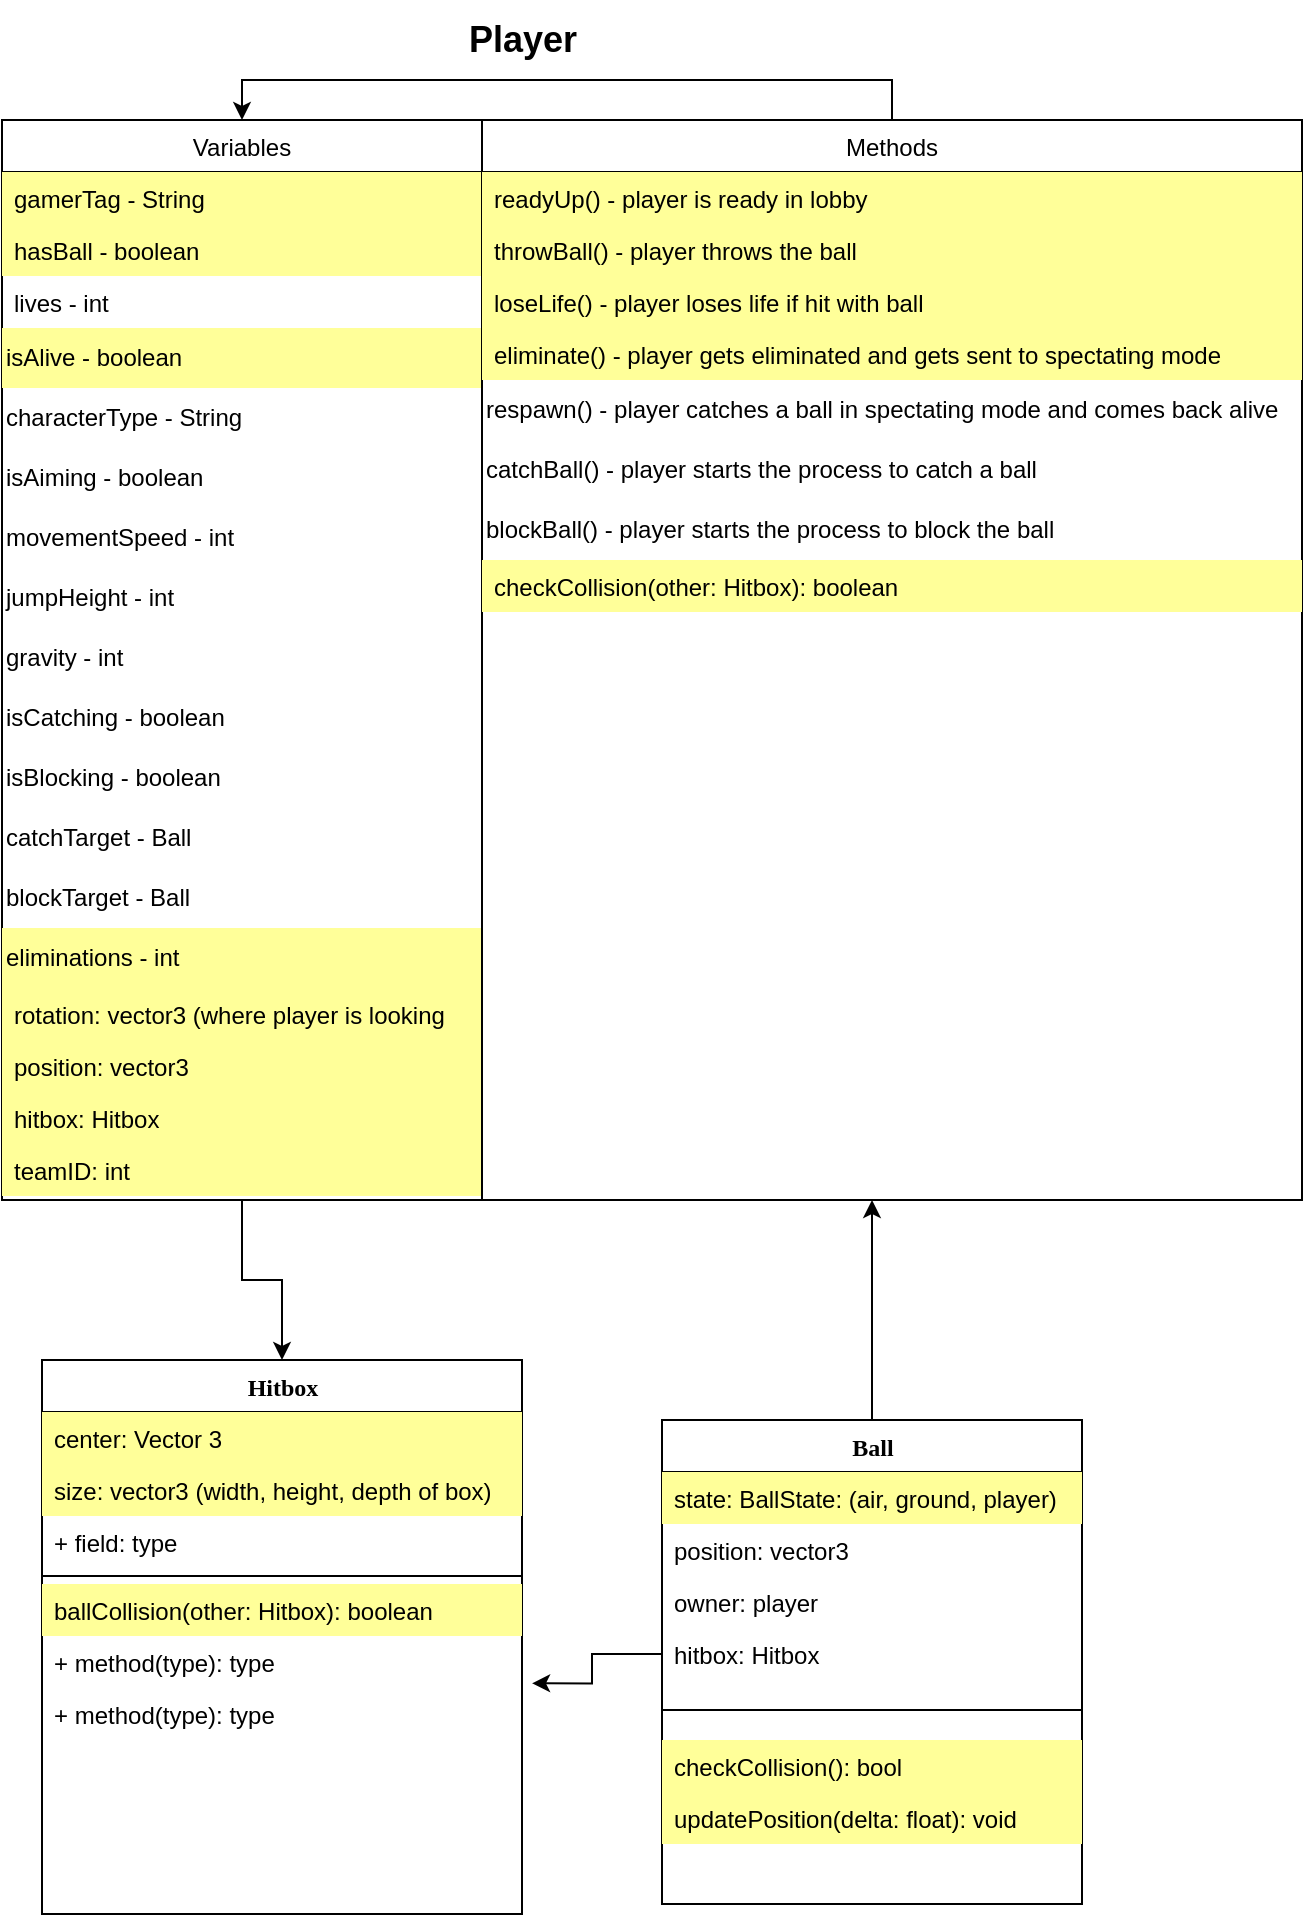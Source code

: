 <mxfile version="26.2.15">
  <diagram id="C5RBs43oDa-KdzZeNtuy" name="Page-1">
    <mxGraphModel dx="1975" dy="875" grid="1" gridSize="10" guides="1" tooltips="1" connect="1" arrows="1" fold="1" page="1" pageScale="1" pageWidth="827" pageHeight="1169" math="0" shadow="0">
      <root>
        <mxCell id="WIyWlLk6GJQsqaUBKTNV-0" />
        <mxCell id="WIyWlLk6GJQsqaUBKTNV-1" parent="WIyWlLk6GJQsqaUBKTNV-0" />
        <mxCell id="zkfFHV4jXpPFQw0GAbJ--0" value="Variables" style="swimlane;fontStyle=0;align=center;verticalAlign=top;childLayout=stackLayout;horizontal=1;startSize=26;horizontalStack=0;resizeParent=1;resizeLast=0;collapsible=1;marginBottom=0;rounded=0;shadow=0;strokeWidth=1;" parent="WIyWlLk6GJQsqaUBKTNV-1" vertex="1">
          <mxGeometry x="40" y="80" width="240" height="540" as="geometry">
            <mxRectangle x="230" y="140" width="160" height="26" as="alternateBounds" />
          </mxGeometry>
        </mxCell>
        <mxCell id="zkfFHV4jXpPFQw0GAbJ--1" value="gamerTag - String" style="text;align=left;verticalAlign=top;spacingLeft=4;spacingRight=4;overflow=hidden;rotatable=0;points=[[0,0.5],[1,0.5]];portConstraint=eastwest;fillColor=#FFFF99;" parent="zkfFHV4jXpPFQw0GAbJ--0" vertex="1">
          <mxGeometry y="26" width="240" height="26" as="geometry" />
        </mxCell>
        <mxCell id="zkfFHV4jXpPFQw0GAbJ--3" value="hasBall - boolean" style="text;align=left;verticalAlign=top;spacingLeft=4;spacingRight=4;overflow=hidden;rotatable=0;points=[[0,0.5],[1,0.5]];portConstraint=eastwest;rounded=0;shadow=0;html=0;fillColor=#FFFF99;" parent="zkfFHV4jXpPFQw0GAbJ--0" vertex="1">
          <mxGeometry y="52" width="240" height="26" as="geometry" />
        </mxCell>
        <mxCell id="zkfFHV4jXpPFQw0GAbJ--5" value="lives - int" style="text;align=left;verticalAlign=top;spacingLeft=4;spacingRight=4;overflow=hidden;rotatable=0;points=[[0,0.5],[1,0.5]];portConstraint=eastwest;" parent="zkfFHV4jXpPFQw0GAbJ--0" vertex="1">
          <mxGeometry y="78" width="240" height="26" as="geometry" />
        </mxCell>
        <mxCell id="HwjWNNdyg6h4gdvFEkC3-0" value="isAlive - boolean" style="text;html=1;align=left;verticalAlign=middle;whiteSpace=wrap;rounded=0;fillColor=#FFFF99;" parent="zkfFHV4jXpPFQw0GAbJ--0" vertex="1">
          <mxGeometry y="104" width="240" height="30" as="geometry" />
        </mxCell>
        <mxCell id="HwjWNNdyg6h4gdvFEkC3-1" value="characterType - String" style="text;html=1;align=left;verticalAlign=middle;whiteSpace=wrap;rounded=0;" parent="zkfFHV4jXpPFQw0GAbJ--0" vertex="1">
          <mxGeometry y="134" width="240" height="30" as="geometry" />
        </mxCell>
        <mxCell id="HwjWNNdyg6h4gdvFEkC3-2" value="isAiming - boolean" style="text;html=1;align=left;verticalAlign=middle;whiteSpace=wrap;rounded=0;" parent="zkfFHV4jXpPFQw0GAbJ--0" vertex="1">
          <mxGeometry y="164" width="240" height="30" as="geometry" />
        </mxCell>
        <mxCell id="HwjWNNdyg6h4gdvFEkC3-3" value="movementSpeed - int" style="text;html=1;align=left;verticalAlign=middle;whiteSpace=wrap;rounded=0;" parent="zkfFHV4jXpPFQw0GAbJ--0" vertex="1">
          <mxGeometry y="194" width="240" height="30" as="geometry" />
        </mxCell>
        <mxCell id="HwjWNNdyg6h4gdvFEkC3-4" value="jumpHeight - int" style="text;html=1;align=left;verticalAlign=middle;whiteSpace=wrap;rounded=0;" parent="zkfFHV4jXpPFQw0GAbJ--0" vertex="1">
          <mxGeometry y="224" width="240" height="30" as="geometry" />
        </mxCell>
        <mxCell id="HwjWNNdyg6h4gdvFEkC3-5" value="gravity - int" style="text;html=1;align=left;verticalAlign=middle;whiteSpace=wrap;rounded=0;" parent="zkfFHV4jXpPFQw0GAbJ--0" vertex="1">
          <mxGeometry y="254" width="240" height="30" as="geometry" />
        </mxCell>
        <mxCell id="HwjWNNdyg6h4gdvFEkC3-23" value="isCatching - boolean" style="text;html=1;align=left;verticalAlign=middle;whiteSpace=wrap;rounded=0;" parent="zkfFHV4jXpPFQw0GAbJ--0" vertex="1">
          <mxGeometry y="284" width="240" height="30" as="geometry" />
        </mxCell>
        <mxCell id="HwjWNNdyg6h4gdvFEkC3-24" value="isBlocking - boolean" style="text;html=1;align=left;verticalAlign=middle;whiteSpace=wrap;rounded=0;" parent="zkfFHV4jXpPFQw0GAbJ--0" vertex="1">
          <mxGeometry y="314" width="240" height="30" as="geometry" />
        </mxCell>
        <mxCell id="HwjWNNdyg6h4gdvFEkC3-25" value="catchTarget - Ball" style="text;html=1;align=left;verticalAlign=middle;whiteSpace=wrap;rounded=0;" parent="zkfFHV4jXpPFQw0GAbJ--0" vertex="1">
          <mxGeometry y="344" width="240" height="30" as="geometry" />
        </mxCell>
        <mxCell id="HwjWNNdyg6h4gdvFEkC3-26" value="blockTarget - Ball" style="text;html=1;align=left;verticalAlign=middle;whiteSpace=wrap;rounded=0;" parent="zkfFHV4jXpPFQw0GAbJ--0" vertex="1">
          <mxGeometry y="374" width="240" height="30" as="geometry" />
        </mxCell>
        <mxCell id="HwjWNNdyg6h4gdvFEkC3-27" value="eliminations - int" style="text;html=1;align=left;verticalAlign=middle;whiteSpace=wrap;rounded=0;fillColor=#FFFF99;" parent="zkfFHV4jXpPFQw0GAbJ--0" vertex="1">
          <mxGeometry y="404" width="240" height="30" as="geometry" />
        </mxCell>
        <mxCell id="Yqa2UdryGtxS3ovXZVIz-58" value="rotation: vector3 (where player is looking" style="text;html=1;strokeColor=none;fillColor=#FFFF99;align=left;verticalAlign=top;spacingLeft=4;spacingRight=4;whiteSpace=wrap;overflow=hidden;rotatable=0;points=[[0,0.5],[1,0.5]];portConstraint=eastwest;" vertex="1" parent="zkfFHV4jXpPFQw0GAbJ--0">
          <mxGeometry y="434" width="240" height="26" as="geometry" />
        </mxCell>
        <mxCell id="Yqa2UdryGtxS3ovXZVIz-57" value="position: vector3" style="text;html=1;strokeColor=none;fillColor=#FFFF99;align=left;verticalAlign=top;spacingLeft=4;spacingRight=4;whiteSpace=wrap;overflow=hidden;rotatable=0;points=[[0,0.5],[1,0.5]];portConstraint=eastwest;" vertex="1" parent="zkfFHV4jXpPFQw0GAbJ--0">
          <mxGeometry y="460" width="240" height="26" as="geometry" />
        </mxCell>
        <mxCell id="Yqa2UdryGtxS3ovXZVIz-59" value="hitbox: Hitbox" style="text;html=1;strokeColor=none;fillColor=#FFFF99;align=left;verticalAlign=top;spacingLeft=4;spacingRight=4;whiteSpace=wrap;overflow=hidden;rotatable=0;points=[[0,0.5],[1,0.5]];portConstraint=eastwest;" vertex="1" parent="zkfFHV4jXpPFQw0GAbJ--0">
          <mxGeometry y="486" width="240" height="26" as="geometry" />
        </mxCell>
        <mxCell id="Yqa2UdryGtxS3ovXZVIz-60" value="teamID: int" style="text;html=1;strokeColor=none;fillColor=#FFFF99;align=left;verticalAlign=top;spacingLeft=4;spacingRight=4;whiteSpace=wrap;overflow=hidden;rotatable=0;points=[[0,0.5],[1,0.5]];portConstraint=eastwest;" vertex="1" parent="zkfFHV4jXpPFQw0GAbJ--0">
          <mxGeometry y="512" width="240" height="26" as="geometry" />
        </mxCell>
        <mxCell id="HwjWNNdyg6h4gdvFEkC3-29" style="edgeStyle=orthogonalEdgeStyle;rounded=0;orthogonalLoop=1;jettySize=auto;html=1;exitX=0.5;exitY=0;exitDx=0;exitDy=0;entryX=0.5;entryY=0;entryDx=0;entryDy=0;" parent="WIyWlLk6GJQsqaUBKTNV-1" source="HwjWNNdyg6h4gdvFEkC3-11" target="zkfFHV4jXpPFQw0GAbJ--0" edge="1">
          <mxGeometry relative="1" as="geometry" />
        </mxCell>
        <mxCell id="HwjWNNdyg6h4gdvFEkC3-11" value="Methods" style="swimlane;fontStyle=0;align=center;verticalAlign=top;childLayout=stackLayout;horizontal=1;startSize=26;horizontalStack=0;resizeParent=1;resizeLast=0;collapsible=1;marginBottom=0;rounded=0;shadow=0;strokeWidth=1;" parent="WIyWlLk6GJQsqaUBKTNV-1" vertex="1">
          <mxGeometry x="280" y="80" width="410" height="540" as="geometry">
            <mxRectangle x="230" y="140" width="160" height="26" as="alternateBounds" />
          </mxGeometry>
        </mxCell>
        <mxCell id="HwjWNNdyg6h4gdvFEkC3-12" value="readyUp() - player is ready in lobby" style="text;align=left;verticalAlign=top;spacingLeft=4;spacingRight=4;overflow=hidden;rotatable=0;points=[[0,0.5],[1,0.5]];portConstraint=eastwest;fillColor=#FFFF99;" parent="HwjWNNdyg6h4gdvFEkC3-11" vertex="1">
          <mxGeometry y="26" width="410" height="26" as="geometry" />
        </mxCell>
        <mxCell id="HwjWNNdyg6h4gdvFEkC3-13" value="throwBall() - player throws the ball" style="text;align=left;verticalAlign=top;spacingLeft=4;spacingRight=4;overflow=hidden;rotatable=0;points=[[0,0.5],[1,0.5]];portConstraint=eastwest;rounded=0;shadow=0;html=0;fillColor=#FFFF99;" parent="HwjWNNdyg6h4gdvFEkC3-11" vertex="1">
          <mxGeometry y="52" width="410" height="26" as="geometry" />
        </mxCell>
        <mxCell id="HwjWNNdyg6h4gdvFEkC3-14" value="loseLife() - player loses life if hit with ball" style="text;align=left;verticalAlign=top;spacingLeft=4;spacingRight=4;overflow=hidden;rotatable=0;points=[[0,0.5],[1,0.5]];portConstraint=eastwest;rounded=0;shadow=0;html=0;fillColor=#FFFF99;" parent="HwjWNNdyg6h4gdvFEkC3-11" vertex="1">
          <mxGeometry y="78" width="410" height="26" as="geometry" />
        </mxCell>
        <mxCell id="HwjWNNdyg6h4gdvFEkC3-15" value="eliminate() - player gets eliminated and gets sent to spectating mode" style="text;align=left;verticalAlign=top;spacingLeft=4;spacingRight=4;overflow=hidden;rotatable=0;points=[[0,0.5],[1,0.5]];portConstraint=eastwest;fillColor=#FFFF99;" parent="HwjWNNdyg6h4gdvFEkC3-11" vertex="1">
          <mxGeometry y="104" width="410" height="26" as="geometry" />
        </mxCell>
        <mxCell id="HwjWNNdyg6h4gdvFEkC3-16" value="respawn() - player catches a ball in spectating mode and comes back alive" style="text;html=1;align=left;verticalAlign=middle;whiteSpace=wrap;rounded=0;" parent="HwjWNNdyg6h4gdvFEkC3-11" vertex="1">
          <mxGeometry y="130" width="410" height="30" as="geometry" />
        </mxCell>
        <mxCell id="HwjWNNdyg6h4gdvFEkC3-17" value="catchBall() - player starts the process to catch a ball" style="text;html=1;align=left;verticalAlign=middle;whiteSpace=wrap;rounded=0;fillColor=none;" parent="HwjWNNdyg6h4gdvFEkC3-11" vertex="1">
          <mxGeometry y="160" width="410" height="30" as="geometry" />
        </mxCell>
        <mxCell id="HwjWNNdyg6h4gdvFEkC3-18" value="blockBall() - player starts the process to block the ball" style="text;html=1;align=left;verticalAlign=middle;whiteSpace=wrap;rounded=0;fillColor=none;" parent="HwjWNNdyg6h4gdvFEkC3-11" vertex="1">
          <mxGeometry y="190" width="410" height="30" as="geometry" />
        </mxCell>
        <mxCell id="Yqa2UdryGtxS3ovXZVIz-63" value="checkCollision(other: Hitbox): boolean" style="text;html=1;strokeColor=none;fillColor=#FFFF99;align=left;verticalAlign=top;spacingLeft=4;spacingRight=4;whiteSpace=wrap;overflow=hidden;rotatable=0;points=[[0,0.5],[1,0.5]];portConstraint=eastwest;" vertex="1" parent="HwjWNNdyg6h4gdvFEkC3-11">
          <mxGeometry y="220" width="410" height="26" as="geometry" />
        </mxCell>
        <mxCell id="Yqa2UdryGtxS3ovXZVIz-37" value="&lt;div&gt;Hitbox&lt;/div&gt;" style="swimlane;html=1;fontStyle=1;align=center;verticalAlign=top;childLayout=stackLayout;horizontal=1;startSize=26;horizontalStack=0;resizeParent=1;resizeLast=0;collapsible=1;marginBottom=0;swimlaneFillColor=#ffffff;rounded=0;shadow=0;comic=0;labelBackgroundColor=none;strokeWidth=1;fillColor=none;fontFamily=Verdana;fontSize=12" vertex="1" parent="WIyWlLk6GJQsqaUBKTNV-1">
          <mxGeometry x="60" y="700" width="240" height="277" as="geometry" />
        </mxCell>
        <mxCell id="Yqa2UdryGtxS3ovXZVIz-38" value="center: Vector 3" style="text;html=1;strokeColor=none;fillColor=#FFFF99;align=left;verticalAlign=top;spacingLeft=4;spacingRight=4;whiteSpace=wrap;overflow=hidden;rotatable=0;points=[[0,0.5],[1,0.5]];portConstraint=eastwest;" vertex="1" parent="Yqa2UdryGtxS3ovXZVIz-37">
          <mxGeometry y="26" width="240" height="26" as="geometry" />
        </mxCell>
        <mxCell id="Yqa2UdryGtxS3ovXZVIz-39" value="size: vector3 (width, height, depth of box)" style="text;html=1;strokeColor=none;fillColor=#FFFF99;align=left;verticalAlign=top;spacingLeft=4;spacingRight=4;whiteSpace=wrap;overflow=hidden;rotatable=0;points=[[0,0.5],[1,0.5]];portConstraint=eastwest;" vertex="1" parent="Yqa2UdryGtxS3ovXZVIz-37">
          <mxGeometry y="52" width="240" height="26" as="geometry" />
        </mxCell>
        <mxCell id="Yqa2UdryGtxS3ovXZVIz-40" value="+ field: type" style="text;html=1;strokeColor=none;fillColor=none;align=left;verticalAlign=top;spacingLeft=4;spacingRight=4;whiteSpace=wrap;overflow=hidden;rotatable=0;points=[[0,0.5],[1,0.5]];portConstraint=eastwest;" vertex="1" parent="Yqa2UdryGtxS3ovXZVIz-37">
          <mxGeometry y="78" width="240" height="26" as="geometry" />
        </mxCell>
        <mxCell id="Yqa2UdryGtxS3ovXZVIz-41" value="" style="line;html=1;strokeWidth=1;fillColor=none;align=left;verticalAlign=middle;spacingTop=-1;spacingLeft=3;spacingRight=3;rotatable=0;labelPosition=right;points=[];portConstraint=eastwest;" vertex="1" parent="Yqa2UdryGtxS3ovXZVIz-37">
          <mxGeometry y="104" width="240" height="8" as="geometry" />
        </mxCell>
        <mxCell id="Yqa2UdryGtxS3ovXZVIz-42" value="ballCollision(other: Hitbox): boolean" style="text;html=1;strokeColor=none;fillColor=#FFFF99;align=left;verticalAlign=top;spacingLeft=4;spacingRight=4;whiteSpace=wrap;overflow=hidden;rotatable=0;points=[[0,0.5],[1,0.5]];portConstraint=eastwest;" vertex="1" parent="Yqa2UdryGtxS3ovXZVIz-37">
          <mxGeometry y="112" width="240" height="26" as="geometry" />
        </mxCell>
        <mxCell id="Yqa2UdryGtxS3ovXZVIz-43" value="+ method(type): type" style="text;html=1;strokeColor=none;fillColor=none;align=left;verticalAlign=top;spacingLeft=4;spacingRight=4;whiteSpace=wrap;overflow=hidden;rotatable=0;points=[[0,0.5],[1,0.5]];portConstraint=eastwest;" vertex="1" parent="Yqa2UdryGtxS3ovXZVIz-37">
          <mxGeometry y="138" width="240" height="26" as="geometry" />
        </mxCell>
        <mxCell id="Yqa2UdryGtxS3ovXZVIz-44" value="+ method(type): type" style="text;html=1;strokeColor=none;fillColor=none;align=left;verticalAlign=top;spacingLeft=4;spacingRight=4;whiteSpace=wrap;overflow=hidden;rotatable=0;points=[[0,0.5],[1,0.5]];portConstraint=eastwest;" vertex="1" parent="Yqa2UdryGtxS3ovXZVIz-37">
          <mxGeometry y="164" width="240" height="26" as="geometry" />
        </mxCell>
        <mxCell id="Yqa2UdryGtxS3ovXZVIz-55" style="edgeStyle=orthogonalEdgeStyle;rounded=0;orthogonalLoop=1;jettySize=auto;html=1;entryX=0.5;entryY=0;entryDx=0;entryDy=0;exitX=0.5;exitY=1;exitDx=0;exitDy=0;" edge="1" parent="WIyWlLk6GJQsqaUBKTNV-1" source="zkfFHV4jXpPFQw0GAbJ--0" target="Yqa2UdryGtxS3ovXZVIz-37">
          <mxGeometry relative="1" as="geometry">
            <mxPoint x="280" y="527" as="sourcePoint" />
          </mxGeometry>
        </mxCell>
        <mxCell id="Yqa2UdryGtxS3ovXZVIz-76" style="edgeStyle=orthogonalEdgeStyle;rounded=0;orthogonalLoop=1;jettySize=auto;html=1;exitX=0.5;exitY=0;exitDx=0;exitDy=0;" edge="1" parent="WIyWlLk6GJQsqaUBKTNV-1" source="Yqa2UdryGtxS3ovXZVIz-64">
          <mxGeometry relative="1" as="geometry">
            <mxPoint x="475" y="620" as="targetPoint" />
          </mxGeometry>
        </mxCell>
        <mxCell id="Yqa2UdryGtxS3ovXZVIz-64" value="Ball" style="swimlane;html=1;fontStyle=1;align=center;verticalAlign=top;childLayout=stackLayout;horizontal=1;startSize=26;horizontalStack=0;resizeParent=1;resizeLast=0;collapsible=1;marginBottom=0;swimlaneFillColor=#ffffff;rounded=0;shadow=0;comic=0;labelBackgroundColor=none;strokeWidth=1;fillColor=none;fontFamily=Verdana;fontSize=12" vertex="1" parent="WIyWlLk6GJQsqaUBKTNV-1">
          <mxGeometry x="370" y="730" width="210" height="242" as="geometry" />
        </mxCell>
        <mxCell id="Yqa2UdryGtxS3ovXZVIz-65" value="state: BallState: (air, ground, player)" style="text;html=1;strokeColor=none;fillColor=#FFFF99;align=left;verticalAlign=top;spacingLeft=4;spacingRight=4;whiteSpace=wrap;overflow=hidden;rotatable=0;points=[[0,0.5],[1,0.5]];portConstraint=eastwest;" vertex="1" parent="Yqa2UdryGtxS3ovXZVIz-64">
          <mxGeometry y="26" width="210" height="26" as="geometry" />
        </mxCell>
        <mxCell id="Yqa2UdryGtxS3ovXZVIz-66" value="position: vector3" style="text;html=1;strokeColor=none;fillColor=none;align=left;verticalAlign=top;spacingLeft=4;spacingRight=4;whiteSpace=wrap;overflow=hidden;rotatable=0;points=[[0,0.5],[1,0.5]];portConstraint=eastwest;" vertex="1" parent="Yqa2UdryGtxS3ovXZVIz-64">
          <mxGeometry y="52" width="210" height="26" as="geometry" />
        </mxCell>
        <mxCell id="Yqa2UdryGtxS3ovXZVIz-67" value="owner: player" style="text;html=1;strokeColor=none;fillColor=none;align=left;verticalAlign=top;spacingLeft=4;spacingRight=4;whiteSpace=wrap;overflow=hidden;rotatable=0;points=[[0,0.5],[1,0.5]];portConstraint=eastwest;" vertex="1" parent="Yqa2UdryGtxS3ovXZVIz-64">
          <mxGeometry y="78" width="210" height="26" as="geometry" />
        </mxCell>
        <mxCell id="Yqa2UdryGtxS3ovXZVIz-68" value="hitbox: Hitbox" style="text;html=1;strokeColor=none;fillColor=none;align=left;verticalAlign=top;spacingLeft=4;spacingRight=4;whiteSpace=wrap;overflow=hidden;rotatable=0;points=[[0,0.5],[1,0.5]];portConstraint=eastwest;" vertex="1" parent="Yqa2UdryGtxS3ovXZVIz-64">
          <mxGeometry y="104" width="210" height="26" as="geometry" />
        </mxCell>
        <mxCell id="Yqa2UdryGtxS3ovXZVIz-69" value="" style="line;html=1;strokeWidth=1;fillColor=none;align=left;verticalAlign=middle;spacingTop=-1;spacingLeft=3;spacingRight=3;rotatable=0;labelPosition=right;points=[];portConstraint=eastwest;" vertex="1" parent="Yqa2UdryGtxS3ovXZVIz-64">
          <mxGeometry y="130" width="210" height="30" as="geometry" />
        </mxCell>
        <mxCell id="Yqa2UdryGtxS3ovXZVIz-70" value="checkCollision(): bool" style="text;html=1;strokeColor=none;fillColor=#FFFF99;align=left;verticalAlign=top;spacingLeft=4;spacingRight=4;whiteSpace=wrap;overflow=hidden;rotatable=0;points=[[0,0.5],[1,0.5]];portConstraint=eastwest;" vertex="1" parent="Yqa2UdryGtxS3ovXZVIz-64">
          <mxGeometry y="160" width="210" height="26" as="geometry" />
        </mxCell>
        <mxCell id="Yqa2UdryGtxS3ovXZVIz-71" value="updatePosition(delta: float): void" style="text;html=1;strokeColor=none;fillColor=#FFFF99;align=left;verticalAlign=top;spacingLeft=4;spacingRight=4;whiteSpace=wrap;overflow=hidden;rotatable=0;points=[[0,0.5],[1,0.5]];portConstraint=eastwest;" vertex="1" parent="Yqa2UdryGtxS3ovXZVIz-64">
          <mxGeometry y="186" width="210" height="26" as="geometry" />
        </mxCell>
        <mxCell id="Yqa2UdryGtxS3ovXZVIz-74" value="&lt;b&gt;&lt;font style=&quot;font-size: 18px;&quot;&gt;Player&lt;/font&gt;&lt;/b&gt;" style="text;html=1;align=center;verticalAlign=middle;resizable=0;points=[];autosize=1;strokeColor=none;fillColor=none;" vertex="1" parent="WIyWlLk6GJQsqaUBKTNV-1">
          <mxGeometry x="260" y="20" width="80" height="40" as="geometry" />
        </mxCell>
        <mxCell id="Yqa2UdryGtxS3ovXZVIz-75" style="edgeStyle=orthogonalEdgeStyle;rounded=0;orthogonalLoop=1;jettySize=auto;html=1;exitX=0;exitY=0.5;exitDx=0;exitDy=0;entryX=1.021;entryY=-0.09;entryDx=0;entryDy=0;entryPerimeter=0;" edge="1" parent="WIyWlLk6GJQsqaUBKTNV-1" source="Yqa2UdryGtxS3ovXZVIz-68" target="Yqa2UdryGtxS3ovXZVIz-44">
          <mxGeometry relative="1" as="geometry" />
        </mxCell>
      </root>
    </mxGraphModel>
  </diagram>
</mxfile>
